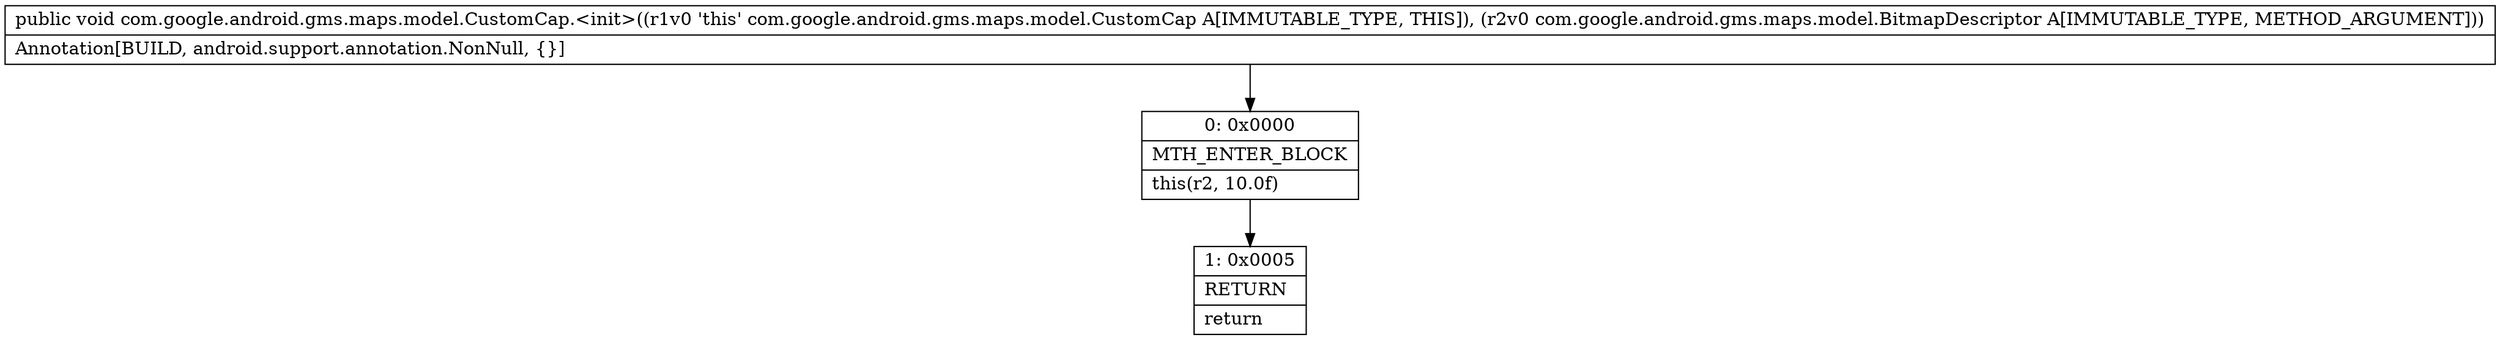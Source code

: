 digraph "CFG forcom.google.android.gms.maps.model.CustomCap.\<init\>(Lcom\/google\/android\/gms\/maps\/model\/BitmapDescriptor;)V" {
Node_0 [shape=record,label="{0\:\ 0x0000|MTH_ENTER_BLOCK\l|this(r2, 10.0f)\l}"];
Node_1 [shape=record,label="{1\:\ 0x0005|RETURN\l|return\l}"];
MethodNode[shape=record,label="{public void com.google.android.gms.maps.model.CustomCap.\<init\>((r1v0 'this' com.google.android.gms.maps.model.CustomCap A[IMMUTABLE_TYPE, THIS]), (r2v0 com.google.android.gms.maps.model.BitmapDescriptor A[IMMUTABLE_TYPE, METHOD_ARGUMENT]))  | Annotation[BUILD, android.support.annotation.NonNull, \{\}]\l}"];
MethodNode -> Node_0;
Node_0 -> Node_1;
}


